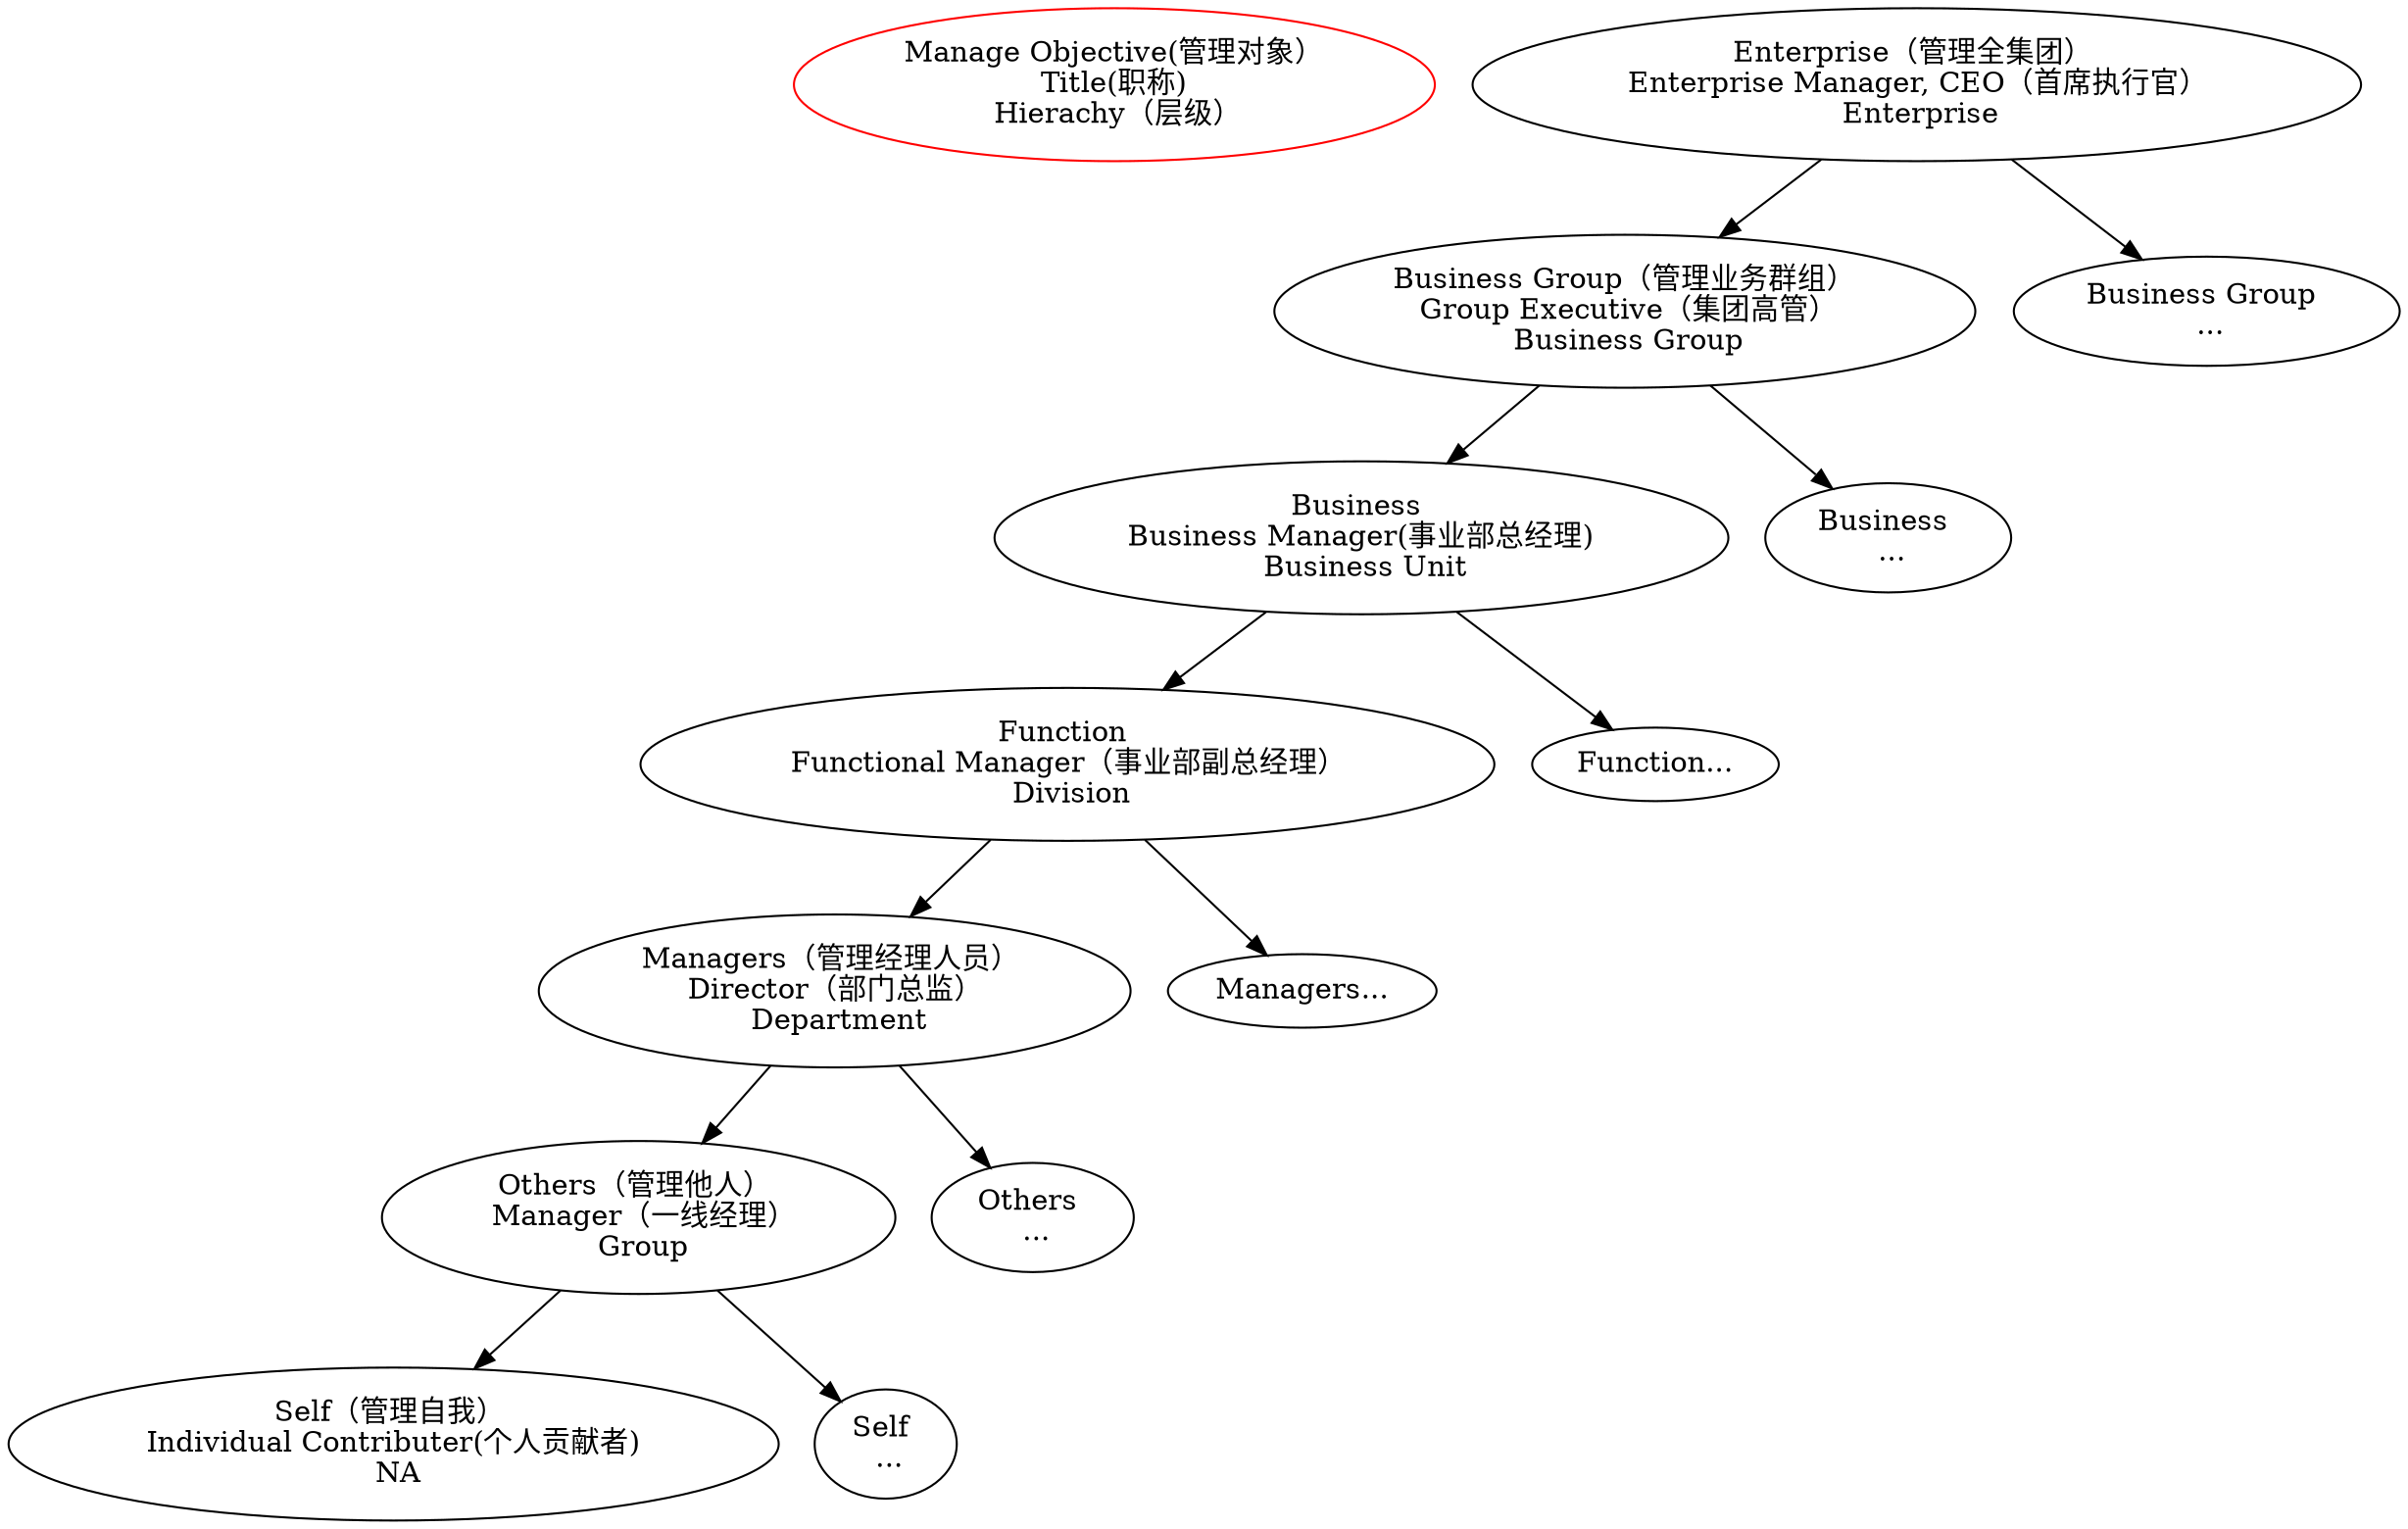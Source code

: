

digraph structs {
    Template [label="Manage Objective(管理对象）\n Title(职称) \n Hierachy（层级）", color="red" ] 
    
    ManageEnterprise [label="Enterprise（管理全集团） \n Enterprise Manager, CEO（首席执行官） \n Enterprise"]
    ManageEnterprise -> ManageBusinessGroup
    ManageEnterprise -> ManageBusinessGroupPlaceHolder
    
    ManageBusinessGroup [label="Business Group（管理业务群组）\n Group Executive（集团高管）\n Business Group"]
    ManageBusinessGroupPlaceHolder [label="Business Group \n ..."]
    ManageBusinessGroup -> ManageBusiness
    ManageBusinessGroup -> ManageBusinessPlaceHolder
    
    ManageBusiness [label="Business \n Business Manager(事业部总经理) \n Business Unit"]
    ManageBusinessPlaceHolder [label="Business \n ..."]
    ManageBusiness -> ManageFunction
    ManageBusiness -> ManageFunctionPlaceHolder
    
    ManageFunction [label="Function \n Functional Manager（事业部副总经理） \n Division"]
    ManageFunctionPlaceHolder [label="Function..."]
    ManageFunction -> ManageManagers
    ManageFunction -> ManageManagersPlacehold
    
    ManageManagers [label="Managers（管理经理人员） \n Director（部门总监） \n Department" ]
    ManageManagersPlacehold [label="Managers..." ]
    ManageManagers -> ManageOthers
    ManageManagers -> ManageOthersPlaceHolder
    
    ManageOthers [label="Others（管理他人） \n  Manager（一线经理） \n Group"]
    ManageOthersPlaceHolder [label="Others \n ..."]
    ManageOthers -> ManageSelf
    ManageOthers -> ManageSelPlaceHolder
    
    ManageSelf [label="Self（管理自我） \n Individual Contributer(个人贡献者) \n NA"]
    ManageSelPlaceHolder [label="Self \n ..."]
}
